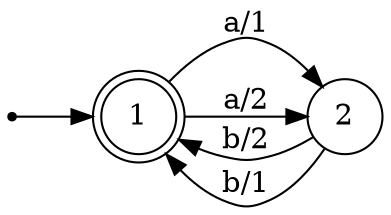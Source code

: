 digraph Automaton {
    node [shape=point] INIT;
    1 [shape="doublecircle"];
    node [shape=circle];
    rankdir = LR;
    INIT -> 1;
    1 -> 2 [label="a/1"];
    1 -> 2 [label="a/2"];
    2 -> 1 [label="b/2"];
    2 -> 1 [label="b/1"];
}
